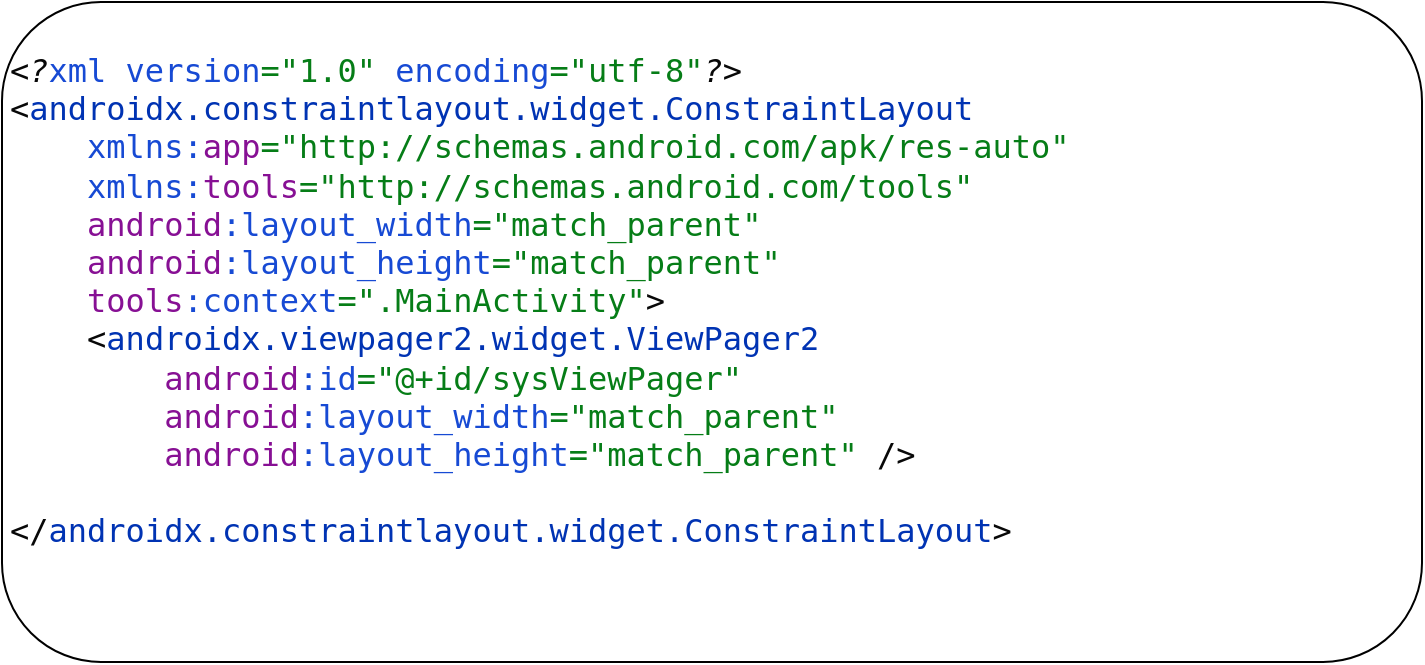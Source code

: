<mxfile version="20.5.3" type="device"><diagram id="d7u_x7aauNq1EmAQyX1J" name="Page-1"><mxGraphModel dx="1887" dy="1053" grid="1" gridSize="10" guides="1" tooltips="1" connect="1" arrows="1" fold="1" page="1" pageScale="1" pageWidth="827" pageHeight="1169" math="0" shadow="0"><root><mxCell id="0"/><mxCell id="1" parent="0"/><mxCell id="GuQ_8-Jy5YeVx76CXIDV-1" value="&lt;pre style=&quot;color: rgb(8, 8, 8); font-family: &amp;quot;JetBrains Mono&amp;quot;, monospace; font-size: 12pt;&quot;&gt;&lt;span style=&quot;font-style: italic;&quot;&gt;&amp;lt;?&lt;/span&gt;&lt;span style=&quot;color: rgb(23, 74, 212);&quot;&gt;xml version&lt;/span&gt;&lt;span style=&quot;color: rgb(6, 125, 23);&quot;&gt;=&quot;1.0&quot; &lt;/span&gt;&lt;span style=&quot;color: rgb(23, 74, 212);&quot;&gt;encoding&lt;/span&gt;&lt;span style=&quot;color: rgb(6, 125, 23);&quot;&gt;=&quot;utf-8&quot;&lt;/span&gt;&lt;span style=&quot;font-style: italic;&quot;&gt;?&amp;gt;&lt;br&gt;&lt;/span&gt;&amp;lt;&lt;span style=&quot;color: rgb(0, 51, 179);&quot;&gt;androidx.constraintlayout.widget.ConstraintLayout&lt;/span&gt;&lt;span style=&quot;color: rgb(6, 125, 23);&quot;&gt;&lt;br&gt;&lt;/span&gt;&lt;span style=&quot;color: rgb(6, 125, 23);&quot;&gt;    &lt;/span&gt;&lt;span style=&quot;color: rgb(23, 74, 212);&quot;&gt;xmlns:&lt;/span&gt;&lt;span style=&quot;color: rgb(135, 16, 148);&quot;&gt;app&lt;/span&gt;&lt;span style=&quot;color: rgb(6, 125, 23);&quot;&gt;=&quot;http://schemas.android.com/apk/res-auto&quot;&lt;br&gt;&lt;/span&gt;&lt;span style=&quot;color: rgb(6, 125, 23);&quot;&gt;    &lt;/span&gt;&lt;span style=&quot;color: rgb(23, 74, 212);&quot;&gt;xmlns:&lt;/span&gt;&lt;span style=&quot;color: rgb(135, 16, 148);&quot;&gt;tools&lt;/span&gt;&lt;span style=&quot;color: rgb(6, 125, 23);&quot;&gt;=&quot;http://schemas.android.com/tools&quot;&lt;br&gt;&lt;/span&gt;&lt;span style=&quot;color: rgb(6, 125, 23);&quot;&gt;    &lt;/span&gt;&lt;span style=&quot;color: rgb(135, 16, 148);&quot;&gt;android&lt;/span&gt;&lt;span style=&quot;color: rgb(23, 74, 212);&quot;&gt;:layout_width&lt;/span&gt;&lt;span style=&quot;color: rgb(6, 125, 23);&quot;&gt;=&quot;match_parent&quot;&lt;br&gt;&lt;/span&gt;&lt;span style=&quot;color: rgb(6, 125, 23);&quot;&gt;    &lt;/span&gt;&lt;span style=&quot;color: rgb(135, 16, 148);&quot;&gt;android&lt;/span&gt;&lt;span style=&quot;color: rgb(23, 74, 212);&quot;&gt;:layout_height&lt;/span&gt;&lt;span style=&quot;color: rgb(6, 125, 23);&quot;&gt;=&quot;match_parent&quot;&lt;br&gt;&lt;/span&gt;&lt;span style=&quot;color: rgb(6, 125, 23);&quot;&gt;    &lt;/span&gt;&lt;span style=&quot;color: rgb(135, 16, 148);&quot;&gt;tools&lt;/span&gt;&lt;span style=&quot;color: rgb(23, 74, 212);&quot;&gt;:context&lt;/span&gt;&lt;span style=&quot;color: rgb(6, 125, 23);&quot;&gt;=&quot;.MainActivity&quot;&lt;/span&gt;&amp;gt;&lt;span style=&quot;color: rgb(140, 140, 140); font-style: italic;&quot;&gt;&lt;br&gt;&lt;/span&gt;&lt;span style=&quot;color: rgb(140, 140, 140); font-style: italic;&quot;&gt;    &lt;/span&gt;&amp;lt;&lt;span style=&quot;color: rgb(0, 51, 179);&quot;&gt;androidx.viewpager2.widget.ViewPager2&lt;br&gt;&lt;/span&gt;&lt;span style=&quot;color: rgb(0, 51, 179);&quot;&gt;        &lt;/span&gt;&lt;span style=&quot;color: rgb(135, 16, 148);&quot;&gt;android&lt;/span&gt;&lt;span style=&quot;color: rgb(23, 74, 212);&quot;&gt;:id&lt;/span&gt;&lt;span style=&quot;color: rgb(6, 125, 23);&quot;&gt;=&quot;@+id/sysViewPager&quot;&lt;br&gt;&lt;/span&gt;&lt;span style=&quot;color: rgb(6, 125, 23);&quot;&gt;        &lt;/span&gt;&lt;span style=&quot;color: rgb(135, 16, 148);&quot;&gt;android&lt;/span&gt;&lt;span style=&quot;color: rgb(23, 74, 212);&quot;&gt;:layout_width&lt;/span&gt;&lt;span style=&quot;color: rgb(6, 125, 23);&quot;&gt;=&quot;match_parent&quot;&lt;br&gt;&lt;/span&gt;&lt;span style=&quot;color: rgb(6, 125, 23);&quot;&gt;        &lt;/span&gt;&lt;span style=&quot;color: rgb(135, 16, 148);&quot;&gt;android&lt;/span&gt;&lt;span style=&quot;color: rgb(23, 74, 212);&quot;&gt;:layout_height&lt;/span&gt;&lt;span style=&quot;color: rgb(6, 125, 23);&quot;&gt;=&quot;match_parent&quot; &lt;/span&gt;/&amp;gt;&lt;br&gt;&lt;br&gt;&amp;lt;/&lt;span style=&quot;color: rgb(0, 51, 179);&quot;&gt;androidx.constraintlayout.widget.ConstraintLayout&lt;/span&gt;&amp;gt;&lt;/pre&gt;" style="rounded=1;whiteSpace=wrap;html=1;spacingTop=2;spacingBottom=2;spacingLeft=2;spacingRight=2;align=left;verticalAlign=top;fillColor=none;glass=0;" vertex="1" parent="1"><mxGeometry x="30" y="60" width="710" height="330" as="geometry"/></mxCell></root></mxGraphModel></diagram></mxfile>